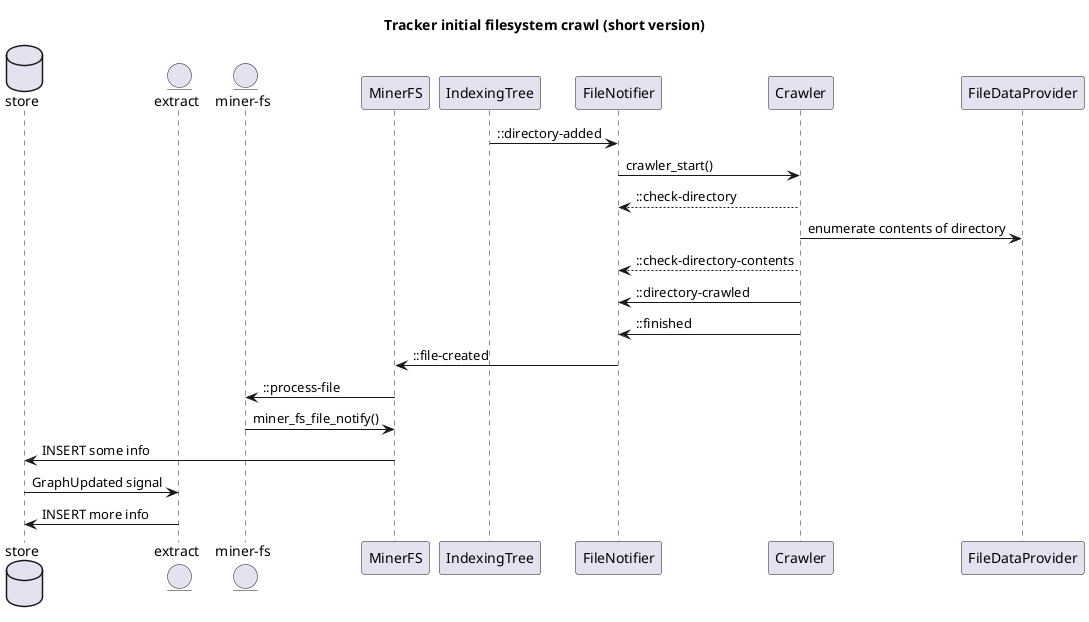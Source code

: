This is source code for a UML diagram. See: <http://plantuml.sourceforge.net/>.

To create .png files of the diagrams using PlantUML, run:

	plantuml -t png *.plantuml

@startuml

title Tracker initial filesystem crawl (short version)

database store
entity "extract"
entity "miner-fs"
participant MinerFS
participant IndexingTree
participant FileNotifier
participant Crawler
participant FileDataProvider

IndexingTree -> FileNotifier: ::directory-added
FileNotifier -> Crawler: crawler_start()
Crawler --> FileNotifier: ::check-directory
Crawler -> FileDataProvider: enumerate contents of directory
Crawler --> FileNotifier: ::check-directory-contents
Crawler -> FileNotifier: ::directory-crawled
Crawler -> FileNotifier: ::finished
FileNotifier -> MinerFS: ::file-created
MinerFS -> "miner-fs": ::process-file
"miner-fs" -> MinerFS: miner_fs_file_notify()
MinerFS -> store: INSERT some info
store -> "extract": GraphUpdated signal
"extract" -> store: INSERT more info
@enduml
